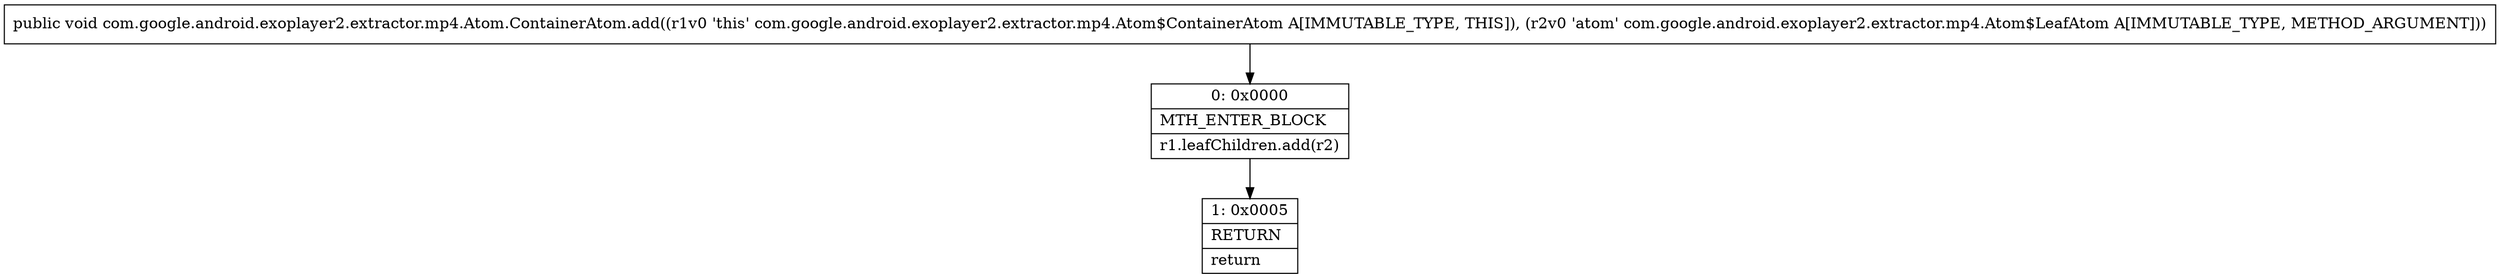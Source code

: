 digraph "CFG forcom.google.android.exoplayer2.extractor.mp4.Atom.ContainerAtom.add(Lcom\/google\/android\/exoplayer2\/extractor\/mp4\/Atom$LeafAtom;)V" {
Node_0 [shape=record,label="{0\:\ 0x0000|MTH_ENTER_BLOCK\l|r1.leafChildren.add(r2)\l}"];
Node_1 [shape=record,label="{1\:\ 0x0005|RETURN\l|return\l}"];
MethodNode[shape=record,label="{public void com.google.android.exoplayer2.extractor.mp4.Atom.ContainerAtom.add((r1v0 'this' com.google.android.exoplayer2.extractor.mp4.Atom$ContainerAtom A[IMMUTABLE_TYPE, THIS]), (r2v0 'atom' com.google.android.exoplayer2.extractor.mp4.Atom$LeafAtom A[IMMUTABLE_TYPE, METHOD_ARGUMENT])) }"];
MethodNode -> Node_0;
Node_0 -> Node_1;
}

